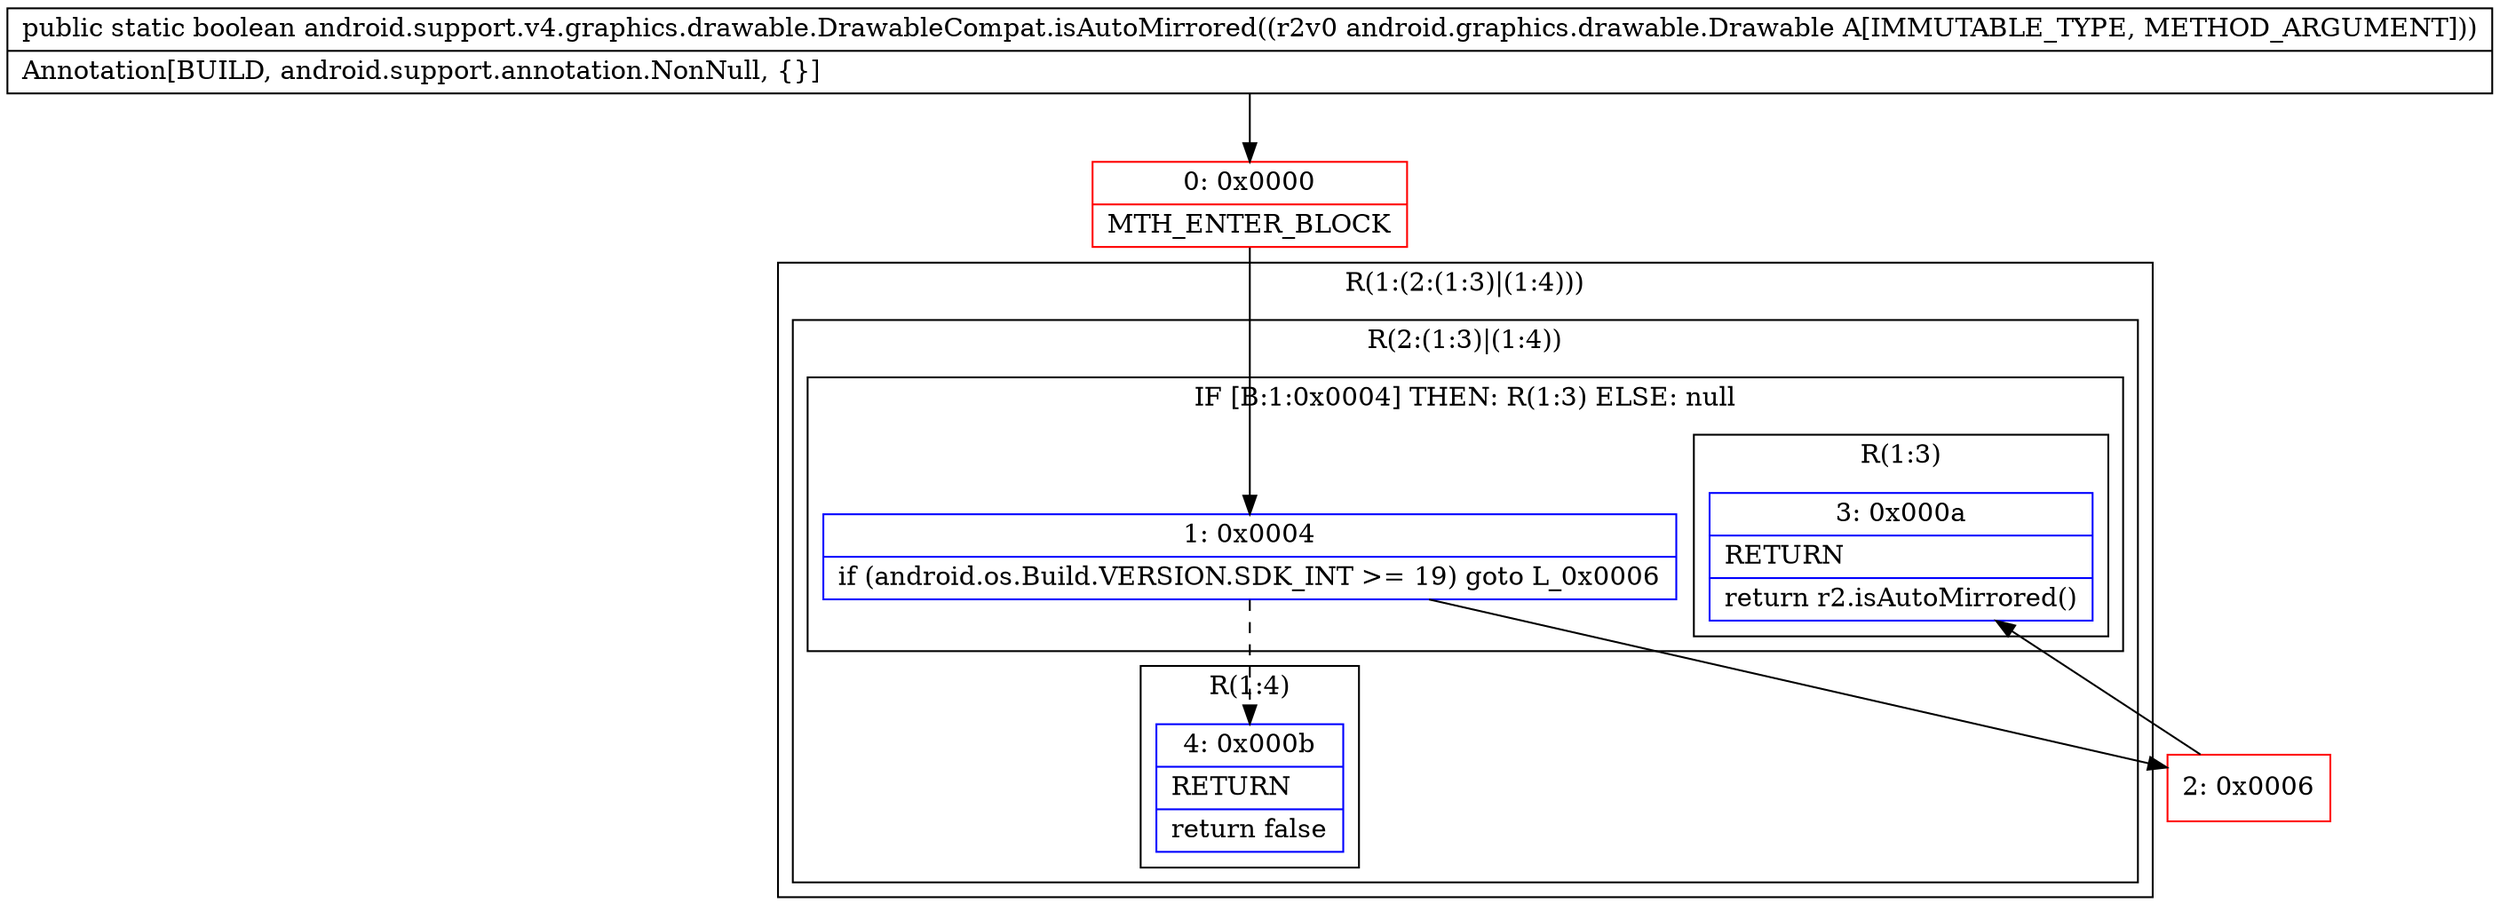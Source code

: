 digraph "CFG forandroid.support.v4.graphics.drawable.DrawableCompat.isAutoMirrored(Landroid\/graphics\/drawable\/Drawable;)Z" {
subgraph cluster_Region_426142509 {
label = "R(1:(2:(1:3)|(1:4)))";
node [shape=record,color=blue];
subgraph cluster_Region_1474441127 {
label = "R(2:(1:3)|(1:4))";
node [shape=record,color=blue];
subgraph cluster_IfRegion_1341622902 {
label = "IF [B:1:0x0004] THEN: R(1:3) ELSE: null";
node [shape=record,color=blue];
Node_1 [shape=record,label="{1\:\ 0x0004|if (android.os.Build.VERSION.SDK_INT \>= 19) goto L_0x0006\l}"];
subgraph cluster_Region_165975059 {
label = "R(1:3)";
node [shape=record,color=blue];
Node_3 [shape=record,label="{3\:\ 0x000a|RETURN\l|return r2.isAutoMirrored()\l}"];
}
}
subgraph cluster_Region_603040001 {
label = "R(1:4)";
node [shape=record,color=blue];
Node_4 [shape=record,label="{4\:\ 0x000b|RETURN\l|return false\l}"];
}
}
}
Node_0 [shape=record,color=red,label="{0\:\ 0x0000|MTH_ENTER_BLOCK\l}"];
Node_2 [shape=record,color=red,label="{2\:\ 0x0006}"];
MethodNode[shape=record,label="{public static boolean android.support.v4.graphics.drawable.DrawableCompat.isAutoMirrored((r2v0 android.graphics.drawable.Drawable A[IMMUTABLE_TYPE, METHOD_ARGUMENT]))  | Annotation[BUILD, android.support.annotation.NonNull, \{\}]\l}"];
MethodNode -> Node_0;
Node_1 -> Node_2;
Node_1 -> Node_4[style=dashed];
Node_0 -> Node_1;
Node_2 -> Node_3;
}

